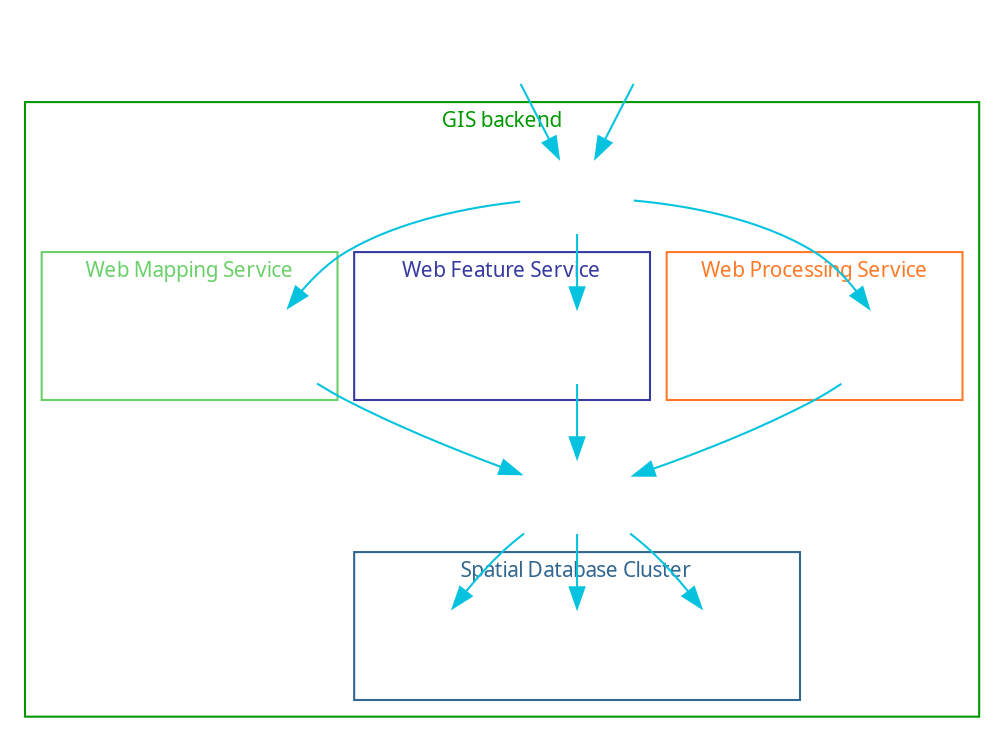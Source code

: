 digraph {
	fontname="Microsoft YaHei";
    fontsize=10;
    dir=LR;

    graph [dpi=180];

    node [shape="Mrecord", fontname="Consolas", fontsize=10];
    edge [color="#05c3de", fontname="Consolas", fontsize=10];

    chrome [shape="none", image="logos/browser-icon-chrome-resized.png", label=""];
    firefox [shape="none", image="logos/browser-icon-firefox-resized.png", label=""];
    
	chrome -> squid;
	firefox -> squid;

	subgraph cluster_backend {
		color="#009801";
		fontcolor="#009801";
		label="GIS backend";
		//nginx [shape="none", image="logos/nginx_logo_resized.png", label=""];    
		squid [shape="none", image="logos/squid_logo_resized.png", label=""];

		subgraph cluster_wms {
			color="#6BD06A";
			fontcolor="#6BD06A";
			label="Web Mapping Service";
			wms1 [shape="none", image="logos/mapserver_logo_resized.png", label=""];
			wms2 [shape="none", image="logos/mapserver_logo_resized.png", label=""];
		}

		subgraph cluster_wfs {
			color="#363AA1";
			fontcolor="#363AA1";
			label="Web Feature Service";
			wfs1 [shape="none", image="logos/mapserver_logo_resized.png", label=""];
			wfs2 [shape="none", image="logos/mapserver_logo_resized.png", label=""];
		}

		subgraph cluster_wps {
			color="#FF7A28";
			fontcolor="#FF7A28";
			label="Web Processing Service";
			wps1 [shape="none", image="logos/deegree_logo_resized.png", label=""]
			wps2 [shape="none", image="logos/deegree_logo_resized.png", label=""]
		}
		
		squid -> wfs1;
		squid -> wms1;
		squid -> wps1;

		wfs1 -> pgpool2;
		wms1 -> pgpool2;
		wps1 -> pgpool2;

		pgpool2 [shape="none", image="logos/pgpool_ii_logo_resized.png", label=""];

		subgraph cluster_pg {
			color="#326791";
			fontcolor="#326791";
			label="Spatial Database Cluster";
			pg1 [shape="none", image="logos/postgresql_logo_resized.png", label=""];
			pg2 [shape="none", image="logos/postgresql_logo_resized.png", label=""];
			pg3 [shape="none", image="logos/postgresql_logo_resized.png", label=""];
		}
		
		pgpool2 -> pg1;
		pgpool2 -> pg2;
		pgpool2 -> pg3;

	}


}
